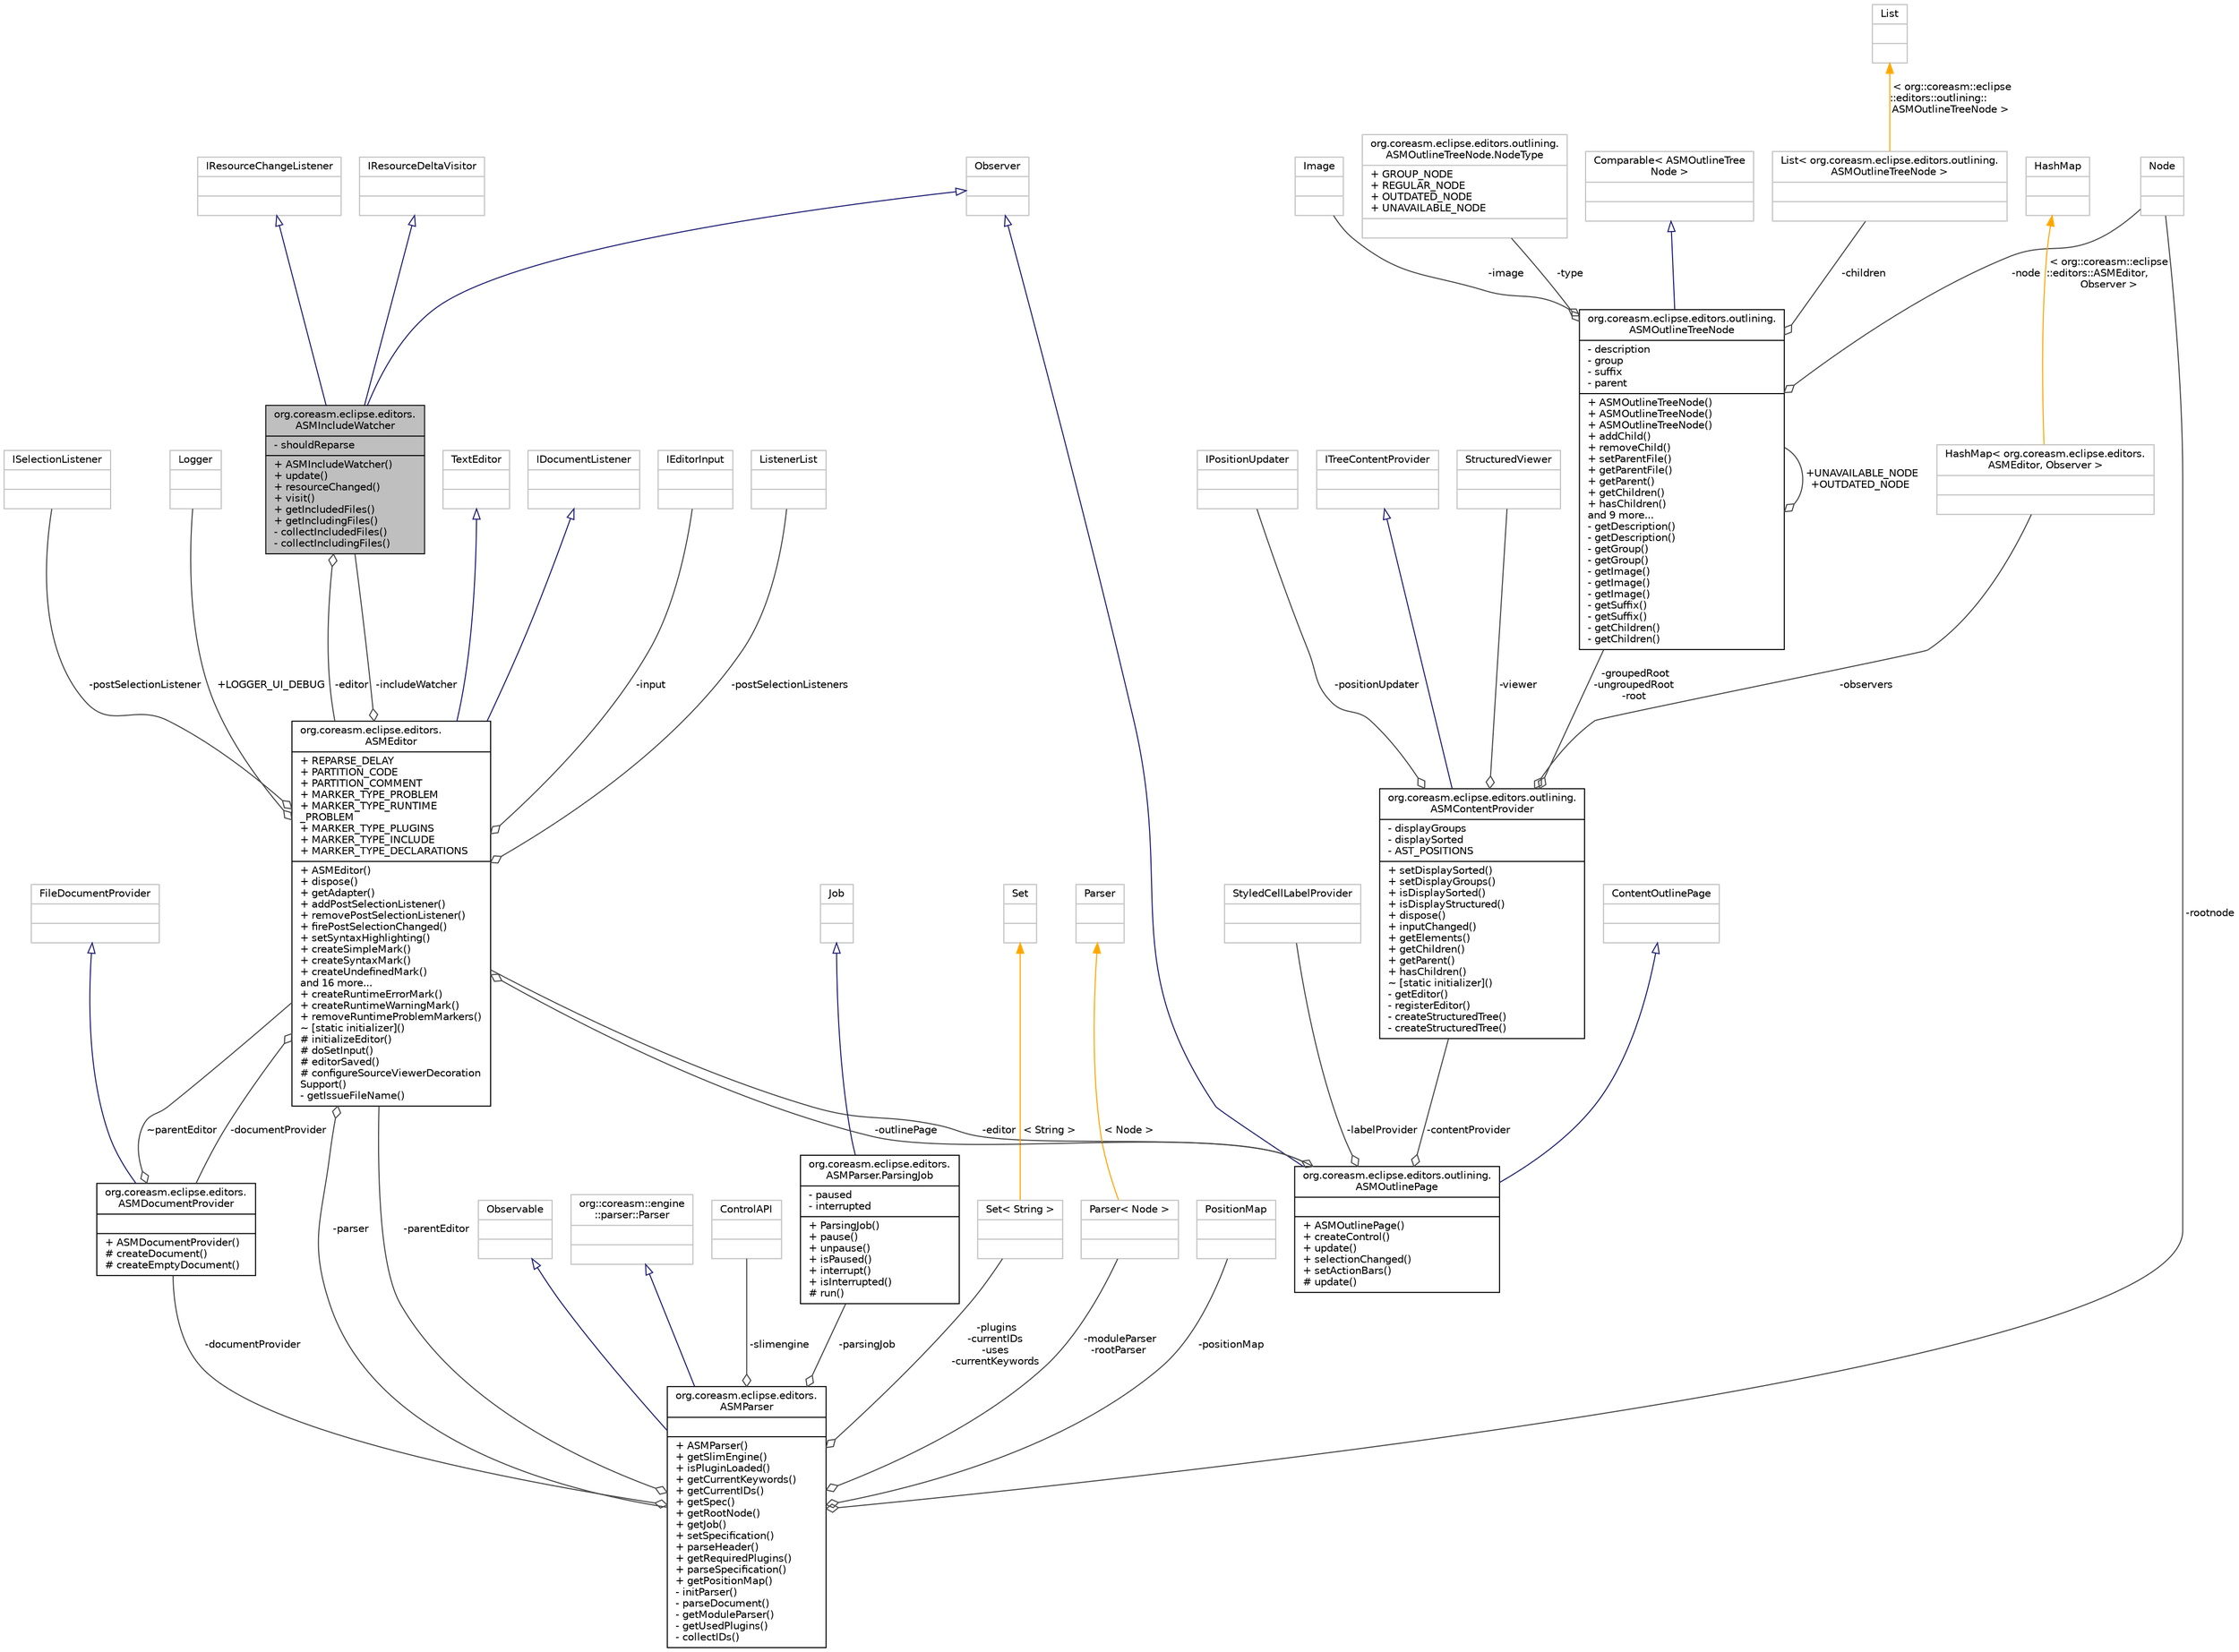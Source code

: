 digraph "org.coreasm.eclipse.editors.ASMIncludeWatcher"
{
  bgcolor="transparent";
  edge [fontname="Helvetica",fontsize="10",labelfontname="Helvetica",labelfontsize="10"];
  node [fontname="Helvetica",fontsize="10",shape=record];
  Node1 [label="{org.coreasm.eclipse.editors.\lASMIncludeWatcher\n|- shouldReparse\l|+ ASMIncludeWatcher()\l+ update()\l+ resourceChanged()\l+ visit()\l+ getIncludedFiles()\l+ getIncludingFiles()\l- collectIncludedFiles()\l- collectIncludingFiles()\l}",height=0.2,width=0.4,color="black", fillcolor="grey75", style="filled" fontcolor="black"];
  Node2 -> Node1 [dir="back",color="midnightblue",fontsize="10",style="solid",arrowtail="onormal",fontname="Helvetica"];
  Node2 [label="{Observer\n||}",height=0.2,width=0.4,color="grey75"];
  Node3 -> Node1 [dir="back",color="midnightblue",fontsize="10",style="solid",arrowtail="onormal",fontname="Helvetica"];
  Node3 [label="{IResourceChangeListener\n||}",height=0.2,width=0.4,color="grey75"];
  Node4 -> Node1 [dir="back",color="midnightblue",fontsize="10",style="solid",arrowtail="onormal",fontname="Helvetica"];
  Node4 [label="{IResourceDeltaVisitor\n||}",height=0.2,width=0.4,color="grey75"];
  Node5 -> Node1 [color="grey25",fontsize="10",style="solid",label=" -editor" ,arrowhead="odiamond",fontname="Helvetica"];
  Node5 [label="{org.coreasm.eclipse.editors.\lASMEditor\n|+ REPARSE_DELAY\l+ PARTITION_CODE\l+ PARTITION_COMMENT\l+ MARKER_TYPE_PROBLEM\l+ MARKER_TYPE_RUNTIME\l_PROBLEM\l+ MARKER_TYPE_PLUGINS\l+ MARKER_TYPE_INCLUDE\l+ MARKER_TYPE_DECLARATIONS\l|+ ASMEditor()\l+ dispose()\l+ getAdapter()\l+ addPostSelectionListener()\l+ removePostSelectionListener()\l+ firePostSelectionChanged()\l+ setSyntaxHighlighting()\l+ createSimpleMark()\l+ createSyntaxMark()\l+ createUndefinedMark()\land 16 more...\l+ createRuntimeErrorMark()\l+ createRuntimeWarningMark()\l+ removeRuntimeProblemMarkers()\l~ [static initializer]()\l# initializeEditor()\l# doSetInput()\l# editorSaved()\l# configureSourceViewerDecoration\lSupport()\l- getIssueFileName()\l}",height=0.2,width=0.4,color="black",URL="$classorg_1_1coreasm_1_1eclipse_1_1editors_1_1ASMEditor.html",tooltip="The ASMEditor class is the root class of each CoreASM editor which initiates all other classes of the..."];
  Node6 -> Node5 [dir="back",color="midnightblue",fontsize="10",style="solid",arrowtail="onormal",fontname="Helvetica"];
  Node6 [label="{TextEditor\n||}",height=0.2,width=0.4,color="grey75"];
  Node7 -> Node5 [dir="back",color="midnightblue",fontsize="10",style="solid",arrowtail="onormal",fontname="Helvetica"];
  Node7 [label="{IDocumentListener\n||}",height=0.2,width=0.4,color="grey75"];
  Node8 -> Node5 [color="grey25",fontsize="10",style="solid",label=" -input" ,arrowhead="odiamond",fontname="Helvetica"];
  Node8 [label="{IEditorInput\n||}",height=0.2,width=0.4,color="grey75"];
  Node9 -> Node5 [color="grey25",fontsize="10",style="solid",label=" -postSelectionListeners" ,arrowhead="odiamond",fontname="Helvetica"];
  Node9 [label="{ListenerList\n||}",height=0.2,width=0.4,color="grey75"];
  Node10 -> Node5 [color="grey25",fontsize="10",style="solid",label=" -postSelectionListener" ,arrowhead="odiamond",fontname="Helvetica"];
  Node10 [label="{ISelectionListener\n||}",height=0.2,width=0.4,color="grey75"];
  Node11 -> Node5 [color="grey25",fontsize="10",style="solid",label=" -documentProvider" ,arrowhead="odiamond",fontname="Helvetica"];
  Node11 [label="{org.coreasm.eclipse.editors.\lASMDocumentProvider\n||+ ASMDocumentProvider()\l# createDocument()\l# createEmptyDocument()\l}",height=0.2,width=0.4,color="black",URL="$classorg_1_1coreasm_1_1eclipse_1_1editors_1_1ASMDocumentProvider.html",tooltip="This class is a DocumentProvider for ASMDocuments stored as files. "];
  Node12 -> Node11 [dir="back",color="midnightblue",fontsize="10",style="solid",arrowtail="onormal",fontname="Helvetica"];
  Node12 [label="{FileDocumentProvider\n||}",height=0.2,width=0.4,color="grey75"];
  Node5 -> Node11 [color="grey25",fontsize="10",style="solid",label=" ~parentEditor" ,arrowhead="odiamond",fontname="Helvetica"];
  Node13 -> Node5 [color="grey25",fontsize="10",style="solid",label=" +LOGGER_UI_DEBUG" ,arrowhead="odiamond",fontname="Helvetica"];
  Node13 [label="{Logger\n||}",height=0.2,width=0.4,color="grey75"];
  Node1 -> Node5 [color="grey25",fontsize="10",style="solid",label=" -includeWatcher" ,arrowhead="odiamond",fontname="Helvetica"];
  Node14 -> Node5 [color="grey25",fontsize="10",style="solid",label=" -parser" ,arrowhead="odiamond",fontname="Helvetica"];
  Node14 [label="{org.coreasm.eclipse.editors.\lASMParser\n||+ ASMParser()\l+ getSlimEngine()\l+ isPluginLoaded()\l+ getCurrentKeywords()\l+ getCurrentIDs()\l+ getSpec()\l+ getRootNode()\l+ getJob()\l+ setSpecification()\l+ parseHeader()\l+ getRequiredPlugins()\l+ parseSpecification()\l+ getPositionMap()\l- initParser()\l- parseDocument()\l- getModuleParser()\l- getUsedPlugins()\l- collectIDs()\l}",height=0.2,width=0.4,color="black",URL="$classorg_1_1coreasm_1_1eclipse_1_1editors_1_1ASMParser.html",tooltip="This class organizes the parsing of CoreASM specifications. "];
  Node15 -> Node14 [dir="back",color="midnightblue",fontsize="10",style="solid",arrowtail="onormal",fontname="Helvetica"];
  Node15 [label="{Observable\n||}",height=0.2,width=0.4,color="grey75"];
  Node16 -> Node14 [dir="back",color="midnightblue",fontsize="10",style="solid",arrowtail="onormal",fontname="Helvetica"];
  Node16 [label="{org::coreasm::engine\l::parser::Parser\n||}",height=0.2,width=0.4,color="grey75"];
  Node17 -> Node14 [color="grey25",fontsize="10",style="solid",label=" -slimengine" ,arrowhead="odiamond",fontname="Helvetica"];
  Node17 [label="{ControlAPI\n||}",height=0.2,width=0.4,color="grey75"];
  Node18 -> Node14 [color="grey25",fontsize="10",style="solid",label=" -rootnode" ,arrowhead="odiamond",fontname="Helvetica"];
  Node18 [label="{Node\n||}",height=0.2,width=0.4,color="grey75"];
  Node11 -> Node14 [color="grey25",fontsize="10",style="solid",label=" -documentProvider" ,arrowhead="odiamond",fontname="Helvetica"];
  Node5 -> Node14 [color="grey25",fontsize="10",style="solid",label=" -parentEditor" ,arrowhead="odiamond",fontname="Helvetica"];
  Node19 -> Node14 [color="grey25",fontsize="10",style="solid",label=" -parsingJob" ,arrowhead="odiamond",fontname="Helvetica"];
  Node19 [label="{org.coreasm.eclipse.editors.\lASMParser.ParsingJob\n|- paused\l- interrupted\l|+ ParsingJob()\l+ pause()\l+ unpause()\l+ isPaused()\l+ interrupt()\l+ isInterrupted()\l# run()\l}",height=0.2,width=0.4,color="black",URL="$classorg_1_1coreasm_1_1eclipse_1_1editors_1_1ASMParser_1_1ParsingJob.html",tooltip="This class manages the running of the parser. "];
  Node20 -> Node19 [dir="back",color="midnightblue",fontsize="10",style="solid",arrowtail="onormal",fontname="Helvetica"];
  Node20 [label="{Job\n||}",height=0.2,width=0.4,color="grey75"];
  Node21 -> Node14 [color="grey25",fontsize="10",style="solid",label=" -plugins\n-currentIDs\n-uses\n-currentKeywords" ,arrowhead="odiamond",fontname="Helvetica"];
  Node21 [label="{Set\< String \>\n||}",height=0.2,width=0.4,color="grey75"];
  Node22 -> Node21 [dir="back",color="orange",fontsize="10",style="solid",label=" \< String \>" ,fontname="Helvetica"];
  Node22 [label="{Set\n||}",height=0.2,width=0.4,color="grey75"];
  Node23 -> Node14 [color="grey25",fontsize="10",style="solid",label=" -positionMap" ,arrowhead="odiamond",fontname="Helvetica"];
  Node23 [label="{PositionMap\n||}",height=0.2,width=0.4,color="grey75"];
  Node24 -> Node14 [color="grey25",fontsize="10",style="solid",label=" -moduleParser\n-rootParser" ,arrowhead="odiamond",fontname="Helvetica"];
  Node24 [label="{Parser\< Node \>\n||}",height=0.2,width=0.4,color="grey75"];
  Node25 -> Node24 [dir="back",color="orange",fontsize="10",style="solid",label=" \< Node \>" ,fontname="Helvetica"];
  Node25 [label="{Parser\n||}",height=0.2,width=0.4,color="grey75"];
  Node26 -> Node5 [color="grey25",fontsize="10",style="solid",label=" -outlinePage" ,arrowhead="odiamond",fontname="Helvetica"];
  Node26 [label="{org.coreasm.eclipse.editors.outlining.\lASMOutlinePage\n||+ ASMOutlinePage()\l+ createControl()\l+ update()\l+ selectionChanged()\l+ setActionBars()\l# update()\l}",height=0.2,width=0.4,color="black",URL="$classorg_1_1coreasm_1_1eclipse_1_1editors_1_1outlining_1_1ASMOutlinePage.html"];
  Node27 -> Node26 [dir="back",color="midnightblue",fontsize="10",style="solid",arrowtail="onormal",fontname="Helvetica"];
  Node27 [label="{ContentOutlinePage\n||}",height=0.2,width=0.4,color="grey75"];
  Node2 -> Node26 [dir="back",color="midnightblue",fontsize="10",style="solid",arrowtail="onormal",fontname="Helvetica"];
  Node5 -> Node26 [color="grey25",fontsize="10",style="solid",label=" -editor" ,arrowhead="odiamond",fontname="Helvetica"];
  Node28 -> Node26 [color="grey25",fontsize="10",style="solid",label=" -contentProvider" ,arrowhead="odiamond",fontname="Helvetica"];
  Node28 [label="{org.coreasm.eclipse.editors.outlining.\lASMContentProvider\n|- displayGroups\l- displaySorted\l- AST_POSITIONS\l|+ setDisplaySorted()\l+ setDisplayGroups()\l+ isDisplaySorted()\l+ isDisplayStructured()\l+ dispose()\l+ inputChanged()\l+ getElements()\l+ getChildren()\l+ getParent()\l+ hasChildren()\l~ [static initializer]()\l- getEditor()\l- registerEditor()\l- createStructuredTree()\l- createStructuredTree()\l}",height=0.2,width=0.4,color="black",URL="$classorg_1_1coreasm_1_1eclipse_1_1editors_1_1outlining_1_1ASMContentProvider.html"];
  Node29 -> Node28 [dir="back",color="midnightblue",fontsize="10",style="solid",arrowtail="onormal",fontname="Helvetica"];
  Node29 [label="{ITreeContentProvider\n||}",height=0.2,width=0.4,color="grey75"];
  Node30 -> Node28 [color="grey25",fontsize="10",style="solid",label=" -viewer" ,arrowhead="odiamond",fontname="Helvetica"];
  Node30 [label="{StructuredViewer\n||}",height=0.2,width=0.4,color="grey75"];
  Node31 -> Node28 [color="grey25",fontsize="10",style="solid",label=" -observers" ,arrowhead="odiamond",fontname="Helvetica"];
  Node31 [label="{HashMap\< org.coreasm.eclipse.editors.\lASMEditor, Observer \>\n||}",height=0.2,width=0.4,color="grey75"];
  Node32 -> Node31 [dir="back",color="orange",fontsize="10",style="solid",label=" \< org::coreasm::eclipse\l::editors::ASMEditor,\l Observer \>" ,fontname="Helvetica"];
  Node32 [label="{HashMap\n||}",height=0.2,width=0.4,color="grey75"];
  Node33 -> Node28 [color="grey25",fontsize="10",style="solid",label=" -groupedRoot\n-ungroupedRoot\n-root" ,arrowhead="odiamond",fontname="Helvetica"];
  Node33 [label="{org.coreasm.eclipse.editors.outlining.\lASMOutlineTreeNode\n|- description\l- group\l- suffix\l- parent\l|+ ASMOutlineTreeNode()\l+ ASMOutlineTreeNode()\l+ ASMOutlineTreeNode()\l+ addChild()\l+ removeChild()\l+ setParentFile()\l+ getParentFile()\l+ getParent()\l+ getChildren()\l+ hasChildren()\land 9 more...\l- getDescription()\l- getDescription()\l- getGroup()\l- getGroup()\l- getImage()\l- getImage()\l- getImage()\l- getSuffix()\l- getSuffix()\l- getChildren()\l- getChildren()\l}",height=0.2,width=0.4,color="black",URL="$classorg_1_1coreasm_1_1eclipse_1_1editors_1_1outlining_1_1ASMOutlineTreeNode.html"];
  Node34 -> Node33 [dir="back",color="midnightblue",fontsize="10",style="solid",arrowtail="onormal",fontname="Helvetica"];
  Node34 [label="{Comparable\< ASMOutlineTree\lNode \>\n||}",height=0.2,width=0.4,color="grey75"];
  Node35 -> Node33 [color="grey25",fontsize="10",style="solid",label=" -type" ,arrowhead="odiamond",fontname="Helvetica"];
  Node35 [label="{org.coreasm.eclipse.editors.outlining.\lASMOutlineTreeNode.NodeType\n|+ GROUP_NODE\l+ REGULAR_NODE\l+ OUTDATED_NODE\l+ UNAVAILABLE_NODE\l|}",height=0.2,width=0.4,color="grey75"];
  Node18 -> Node33 [color="grey25",fontsize="10",style="solid",label=" -node" ,arrowhead="odiamond",fontname="Helvetica"];
  Node33 -> Node33 [color="grey25",fontsize="10",style="solid",label=" +UNAVAILABLE_NODE\n+OUTDATED_NODE" ,arrowhead="odiamond",fontname="Helvetica"];
  Node36 -> Node33 [color="grey25",fontsize="10",style="solid",label=" -children" ,arrowhead="odiamond",fontname="Helvetica"];
  Node36 [label="{List\< org.coreasm.eclipse.editors.outlining.\lASMOutlineTreeNode \>\n||}",height=0.2,width=0.4,color="grey75"];
  Node37 -> Node36 [dir="back",color="orange",fontsize="10",style="solid",label=" \< org::coreasm::eclipse\l::editors::outlining::\lASMOutlineTreeNode \>" ,fontname="Helvetica"];
  Node37 [label="{List\n||}",height=0.2,width=0.4,color="grey75"];
  Node38 -> Node33 [color="grey25",fontsize="10",style="solid",label=" -image" ,arrowhead="odiamond",fontname="Helvetica"];
  Node38 [label="{Image\n||}",height=0.2,width=0.4,color="grey75"];
  Node39 -> Node28 [color="grey25",fontsize="10",style="solid",label=" -positionUpdater" ,arrowhead="odiamond",fontname="Helvetica"];
  Node39 [label="{IPositionUpdater\n||}",height=0.2,width=0.4,color="grey75"];
  Node40 -> Node26 [color="grey25",fontsize="10",style="solid",label=" -labelProvider" ,arrowhead="odiamond",fontname="Helvetica"];
  Node40 [label="{StyledCellLabelProvider\n||}",height=0.2,width=0.4,color="grey75"];
}
